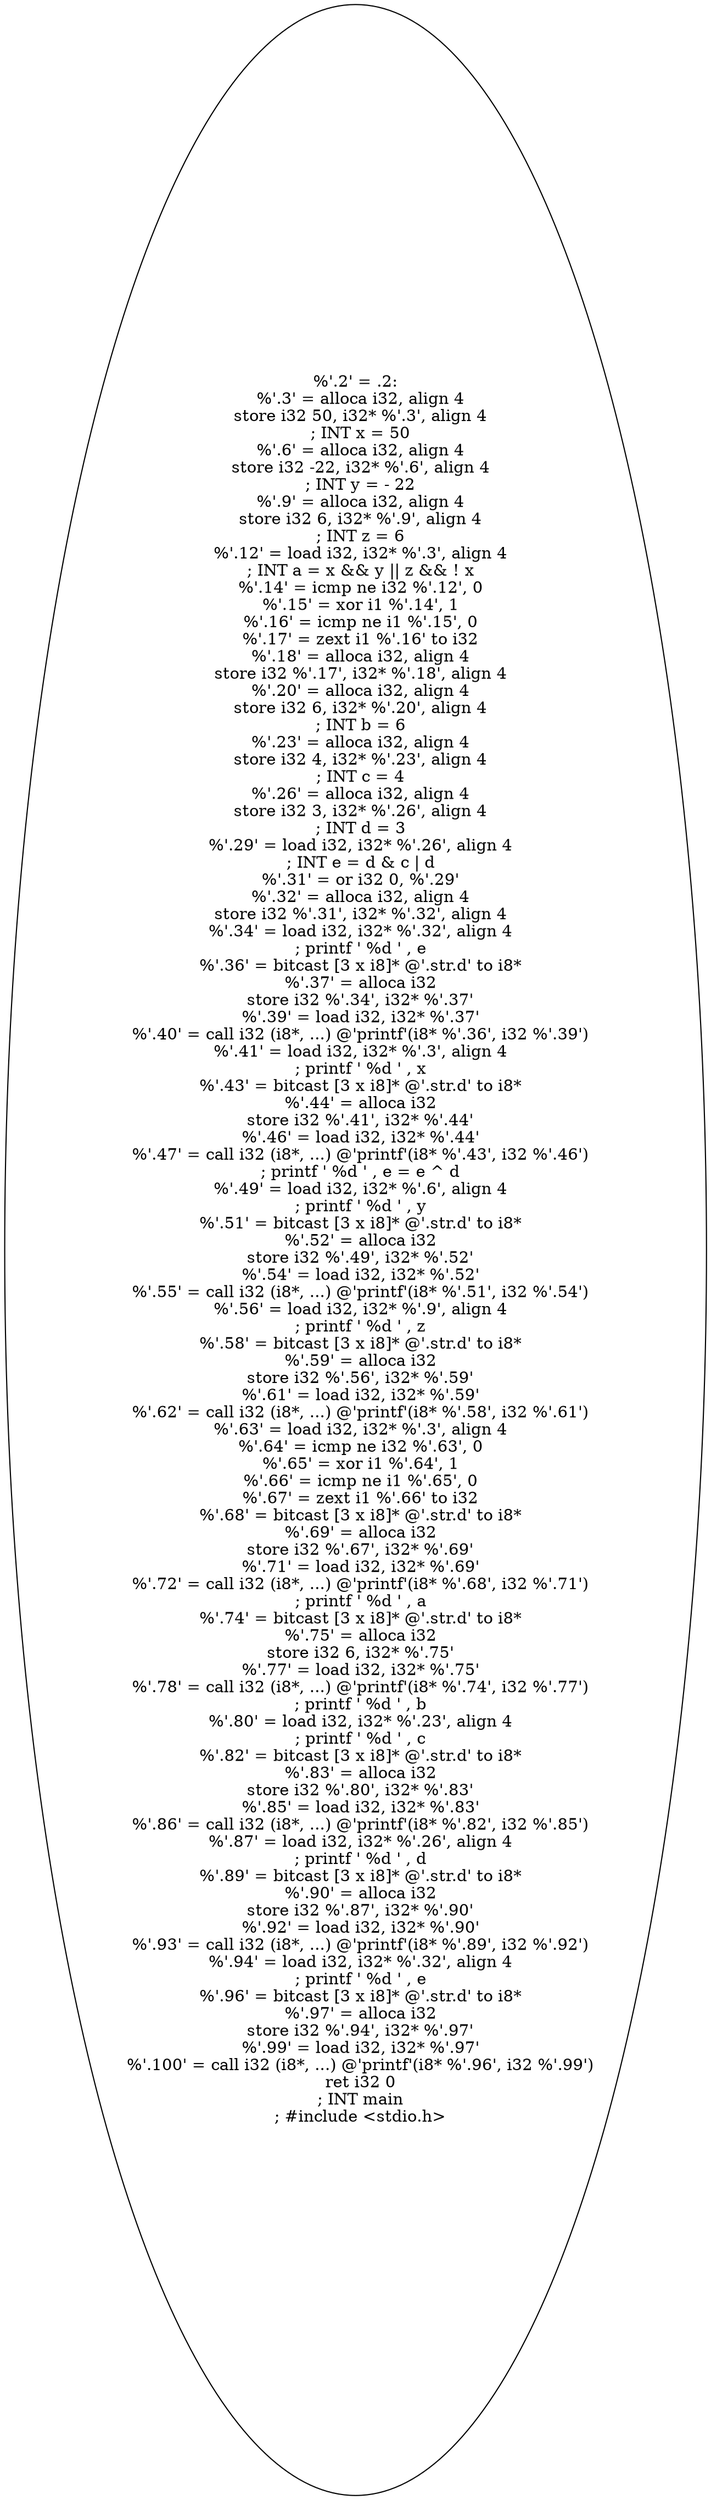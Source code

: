 digraph AST {
  "127805890321888" [label="%'.2' = .2:
  %'.3' = alloca i32, align 4
  store i32 50, i32* %'.3', align 4
  ; INT x = 50
  %'.6' = alloca i32, align 4
  store i32 -22, i32* %'.6', align 4
  ; INT y = - 22
  %'.9' = alloca i32, align 4
  store i32 6, i32* %'.9', align 4
  ; INT z = 6
  %'.12' = load i32, i32* %'.3', align 4
  ; INT a = x && y || z && ! x
  %'.14' = icmp ne i32 %'.12', 0
  %'.15' = xor i1 %'.14', 1
  %'.16' = icmp ne i1 %'.15', 0
  %'.17' = zext i1 %'.16' to i32
  %'.18' = alloca i32, align 4
  store i32 %'.17', i32* %'.18', align 4
  %'.20' = alloca i32, align 4
  store i32 6, i32* %'.20', align 4
  ; INT b = 6
  %'.23' = alloca i32, align 4
  store i32 4, i32* %'.23', align 4
  ; INT c = 4
  %'.26' = alloca i32, align 4
  store i32 3, i32* %'.26', align 4
  ; INT d = 3
  %'.29' = load i32, i32* %'.26', align 4
  ; INT e = d & c | d
  %'.31' = or i32 0, %'.29'
  %'.32' = alloca i32, align 4
  store i32 %'.31', i32* %'.32', align 4
  %'.34' = load i32, i32* %'.32', align 4
  ; printf ' %d ' , e
  %'.36' = bitcast [3 x i8]* @'.str.d' to i8*
  %'.37' = alloca i32
  store i32 %'.34', i32* %'.37'
  %'.39' = load i32, i32* %'.37'
  %'.40' = call i32 (i8*, ...) @'printf'(i8* %'.36', i32 %'.39')
  %'.41' = load i32, i32* %'.3', align 4
  ; printf ' %d ' , x
  %'.43' = bitcast [3 x i8]* @'.str.d' to i8*
  %'.44' = alloca i32
  store i32 %'.41', i32* %'.44'
  %'.46' = load i32, i32* %'.44'
  %'.47' = call i32 (i8*, ...) @'printf'(i8* %'.43', i32 %'.46')
  ; printf ' %d ' , e = e ^ d
  %'.49' = load i32, i32* %'.6', align 4
  ; printf ' %d ' , y
  %'.51' = bitcast [3 x i8]* @'.str.d' to i8*
  %'.52' = alloca i32
  store i32 %'.49', i32* %'.52'
  %'.54' = load i32, i32* %'.52'
  %'.55' = call i32 (i8*, ...) @'printf'(i8* %'.51', i32 %'.54')
  %'.56' = load i32, i32* %'.9', align 4
  ; printf ' %d ' , z
  %'.58' = bitcast [3 x i8]* @'.str.d' to i8*
  %'.59' = alloca i32
  store i32 %'.56', i32* %'.59'
  %'.61' = load i32, i32* %'.59'
  %'.62' = call i32 (i8*, ...) @'printf'(i8* %'.58', i32 %'.61')
  %'.63' = load i32, i32* %'.3', align 4
  %'.64' = icmp ne i32 %'.63', 0
  %'.65' = xor i1 %'.64', 1
  %'.66' = icmp ne i1 %'.65', 0
  %'.67' = zext i1 %'.66' to i32
  %'.68' = bitcast [3 x i8]* @'.str.d' to i8*
  %'.69' = alloca i32
  store i32 %'.67', i32* %'.69'
  %'.71' = load i32, i32* %'.69'
  %'.72' = call i32 (i8*, ...) @'printf'(i8* %'.68', i32 %'.71')
  ; printf ' %d ' , a
  %'.74' = bitcast [3 x i8]* @'.str.d' to i8*
  %'.75' = alloca i32
  store i32 6, i32* %'.75'
  %'.77' = load i32, i32* %'.75'
  %'.78' = call i32 (i8*, ...) @'printf'(i8* %'.74', i32 %'.77')
  ; printf ' %d ' , b
  %'.80' = load i32, i32* %'.23', align 4
  ; printf ' %d ' , c
  %'.82' = bitcast [3 x i8]* @'.str.d' to i8*
  %'.83' = alloca i32
  store i32 %'.80', i32* %'.83'
  %'.85' = load i32, i32* %'.83'
  %'.86' = call i32 (i8*, ...) @'printf'(i8* %'.82', i32 %'.85')
  %'.87' = load i32, i32* %'.26', align 4
  ; printf ' %d ' , d
  %'.89' = bitcast [3 x i8]* @'.str.d' to i8*
  %'.90' = alloca i32
  store i32 %'.87', i32* %'.90'
  %'.92' = load i32, i32* %'.90'
  %'.93' = call i32 (i8*, ...) @'printf'(i8* %'.89', i32 %'.92')
  %'.94' = load i32, i32* %'.32', align 4
  ; printf ' %d ' , e
  %'.96' = bitcast [3 x i8]* @'.str.d' to i8*
  %'.97' = alloca i32
  store i32 %'.94', i32* %'.97'
  %'.99' = load i32, i32* %'.97'
  %'.100' = call i32 (i8*, ...) @'printf'(i8* %'.96', i32 %'.99')
  ret i32 0
  ; INT main
  ; #include <stdio.h>"];
}
